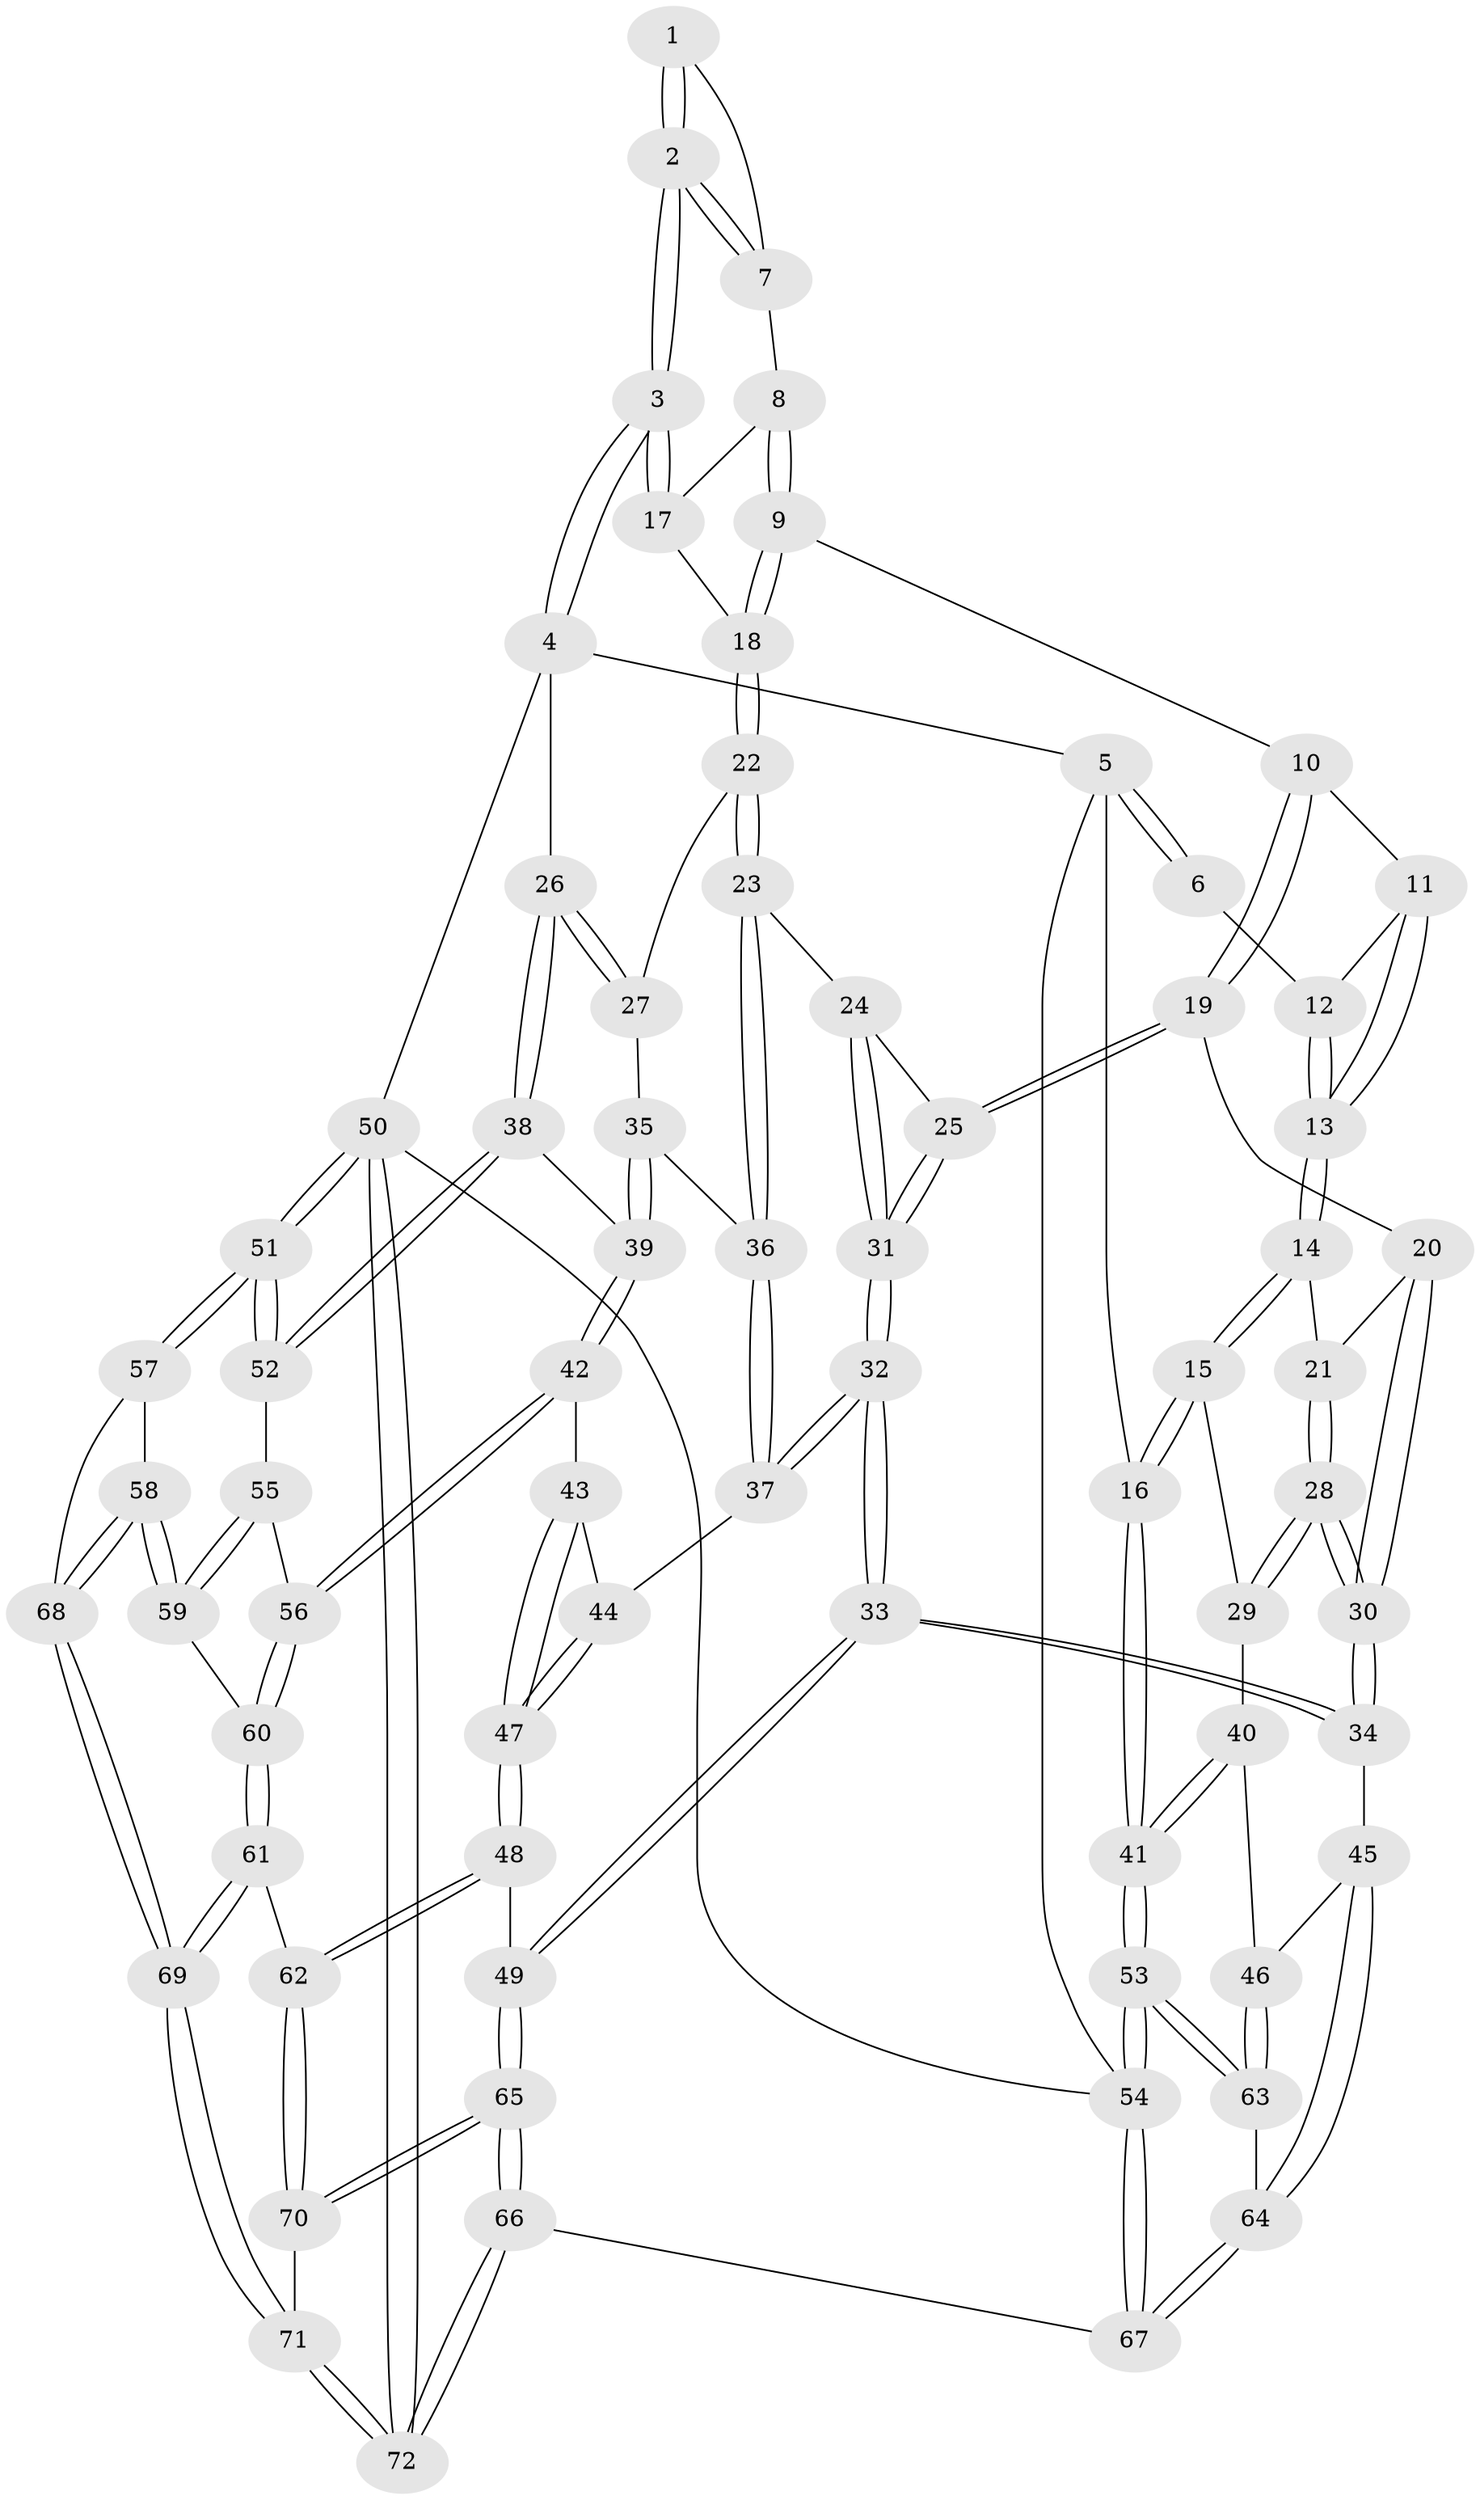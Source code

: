 // Generated by graph-tools (version 1.1) at 2025/03/03/09/25 03:03:26]
// undirected, 72 vertices, 177 edges
graph export_dot {
graph [start="1"]
  node [color=gray90,style=filled];
  1 [pos="+0.29567168395726584+0"];
  2 [pos="+1+0"];
  3 [pos="+1+0"];
  4 [pos="+1+0"];
  5 [pos="+0+0"];
  6 [pos="+0.25236022106910855+0"];
  7 [pos="+0.45640007789673687+0.17326101431836852"];
  8 [pos="+0.4531784580738486+0.1789225377621902"];
  9 [pos="+0.43567867785431114+0.20077501802040795"];
  10 [pos="+0.41317361178571377+0.2190843396138394"];
  11 [pos="+0.3324844173176403+0.16921372951190197"];
  12 [pos="+0.25493021084421424+0.08657450466938518"];
  13 [pos="+0.055218973166767694+0.22972858158936632"];
  14 [pos="+0.054577327827396355+0.2300759660537549"];
  15 [pos="+0+0.2243997412479124"];
  16 [pos="+0+0.11241297491678248"];
  17 [pos="+0.6129453363046478+0.2617364510754665"];
  18 [pos="+0.6104254084802434+0.34052120596645913"];
  19 [pos="+0.38389141342800476+0.2934448689035795"];
  20 [pos="+0.3640293036847312+0.3017243000510688"];
  21 [pos="+0.220436144251561+0.32143345283196767"];
  22 [pos="+0.6229600414488103+0.3668107101179104"];
  23 [pos="+0.6032059171922485+0.4116048303243537"];
  24 [pos="+0.5904214825059253+0.41144434572701555"];
  25 [pos="+0.38611460251322693+0.29697693109895473"];
  26 [pos="+1+0.08063768130430055"];
  27 [pos="+0.7690974977189626+0.29141472567555377"];
  28 [pos="+0.20330919436754138+0.4783497946515172"];
  29 [pos="+0.08798798350909996+0.4593197147337291"];
  30 [pos="+0.26160415100174444+0.5596708307424753"];
  31 [pos="+0.43467466970677604+0.4954390175297012"];
  32 [pos="+0.417572320660354+0.5607417065065887"];
  33 [pos="+0.3846716818407681+0.633680846978069"];
  34 [pos="+0.2750293472173572+0.5956931048602099"];
  35 [pos="+0.69108007431326+0.46068455499560657"];
  36 [pos="+0.6321367002800302+0.4658838508872293"];
  37 [pos="+0.6300182599578092+0.48629856642031377"];
  38 [pos="+1+0.33554070666720764"];
  39 [pos="+0.8157947767587851+0.4632517653328545"];
  40 [pos="+0.061773155051626685+0.49979363789179393"];
  41 [pos="+0+0.5731389556748944"];
  42 [pos="+0.7000633924171649+0.6248755459537665"];
  43 [pos="+0.6924530761247989+0.6195591743409863"];
  44 [pos="+0.6301408062453161+0.487196697983106"];
  45 [pos="+0.2161649754494232+0.6256012934655544"];
  46 [pos="+0.12044626706787019+0.6419333357788546"];
  47 [pos="+0.504169825558886+0.6370477833265631"];
  48 [pos="+0.4559011974851211+0.6549391901488104"];
  49 [pos="+0.394421933982495+0.6475207755733607"];
  50 [pos="+1+1"];
  51 [pos="+1+0.8031035987401702"];
  52 [pos="+1+0.3510065724242301"];
  53 [pos="+0+0.7271306403500684"];
  54 [pos="+0+1"];
  55 [pos="+1+0.3946633401820493"];
  56 [pos="+0.7299942816076643+0.676672614577838"];
  57 [pos="+1+0.7896027938171236"];
  58 [pos="+0.8690925444133328+0.7448752856134825"];
  59 [pos="+0.8532368704109278+0.721662619634785"];
  60 [pos="+0.7306150641931338+0.6793536846784103"];
  61 [pos="+0.6668745473051843+0.7859997037032214"];
  62 [pos="+0.6404949732017337+0.7970893081975005"];
  63 [pos="+0.07124192848265593+0.6743722811667887"];
  64 [pos="+0.1817314474893734+0.8867307299040263"];
  65 [pos="+0.34544089234593367+1"];
  66 [pos="+0.30902633310088806+1"];
  67 [pos="+0.23504559222705657+1"];
  68 [pos="+0.8297320438571552+0.8833278627180133"];
  69 [pos="+0.8159331219691774+0.908090027306828"];
  70 [pos="+0.5886078781729859+0.8785364555206452"];
  71 [pos="+0.835573054664104+1"];
  72 [pos="+0.9389342722584918+1"];
  1 -- 2;
  1 -- 2;
  1 -- 7;
  2 -- 3;
  2 -- 3;
  2 -- 7;
  2 -- 7;
  3 -- 4;
  3 -- 4;
  3 -- 17;
  3 -- 17;
  4 -- 5;
  4 -- 26;
  4 -- 50;
  5 -- 6;
  5 -- 6;
  5 -- 16;
  5 -- 54;
  6 -- 12;
  7 -- 8;
  8 -- 9;
  8 -- 9;
  8 -- 17;
  9 -- 10;
  9 -- 18;
  9 -- 18;
  10 -- 11;
  10 -- 19;
  10 -- 19;
  11 -- 12;
  11 -- 13;
  11 -- 13;
  12 -- 13;
  12 -- 13;
  13 -- 14;
  13 -- 14;
  14 -- 15;
  14 -- 15;
  14 -- 21;
  15 -- 16;
  15 -- 16;
  15 -- 29;
  16 -- 41;
  16 -- 41;
  17 -- 18;
  18 -- 22;
  18 -- 22;
  19 -- 20;
  19 -- 25;
  19 -- 25;
  20 -- 21;
  20 -- 30;
  20 -- 30;
  21 -- 28;
  21 -- 28;
  22 -- 23;
  22 -- 23;
  22 -- 27;
  23 -- 24;
  23 -- 36;
  23 -- 36;
  24 -- 25;
  24 -- 31;
  24 -- 31;
  25 -- 31;
  25 -- 31;
  26 -- 27;
  26 -- 27;
  26 -- 38;
  26 -- 38;
  27 -- 35;
  28 -- 29;
  28 -- 29;
  28 -- 30;
  28 -- 30;
  29 -- 40;
  30 -- 34;
  30 -- 34;
  31 -- 32;
  31 -- 32;
  32 -- 33;
  32 -- 33;
  32 -- 37;
  32 -- 37;
  33 -- 34;
  33 -- 34;
  33 -- 49;
  33 -- 49;
  34 -- 45;
  35 -- 36;
  35 -- 39;
  35 -- 39;
  36 -- 37;
  36 -- 37;
  37 -- 44;
  38 -- 39;
  38 -- 52;
  38 -- 52;
  39 -- 42;
  39 -- 42;
  40 -- 41;
  40 -- 41;
  40 -- 46;
  41 -- 53;
  41 -- 53;
  42 -- 43;
  42 -- 56;
  42 -- 56;
  43 -- 44;
  43 -- 47;
  43 -- 47;
  44 -- 47;
  44 -- 47;
  45 -- 46;
  45 -- 64;
  45 -- 64;
  46 -- 63;
  46 -- 63;
  47 -- 48;
  47 -- 48;
  48 -- 49;
  48 -- 62;
  48 -- 62;
  49 -- 65;
  49 -- 65;
  50 -- 51;
  50 -- 51;
  50 -- 72;
  50 -- 72;
  50 -- 54;
  51 -- 52;
  51 -- 52;
  51 -- 57;
  51 -- 57;
  52 -- 55;
  53 -- 54;
  53 -- 54;
  53 -- 63;
  53 -- 63;
  54 -- 67;
  54 -- 67;
  55 -- 56;
  55 -- 59;
  55 -- 59;
  56 -- 60;
  56 -- 60;
  57 -- 58;
  57 -- 68;
  58 -- 59;
  58 -- 59;
  58 -- 68;
  58 -- 68;
  59 -- 60;
  60 -- 61;
  60 -- 61;
  61 -- 62;
  61 -- 69;
  61 -- 69;
  62 -- 70;
  62 -- 70;
  63 -- 64;
  64 -- 67;
  64 -- 67;
  65 -- 66;
  65 -- 66;
  65 -- 70;
  65 -- 70;
  66 -- 67;
  66 -- 72;
  66 -- 72;
  68 -- 69;
  68 -- 69;
  69 -- 71;
  69 -- 71;
  70 -- 71;
  71 -- 72;
  71 -- 72;
}
